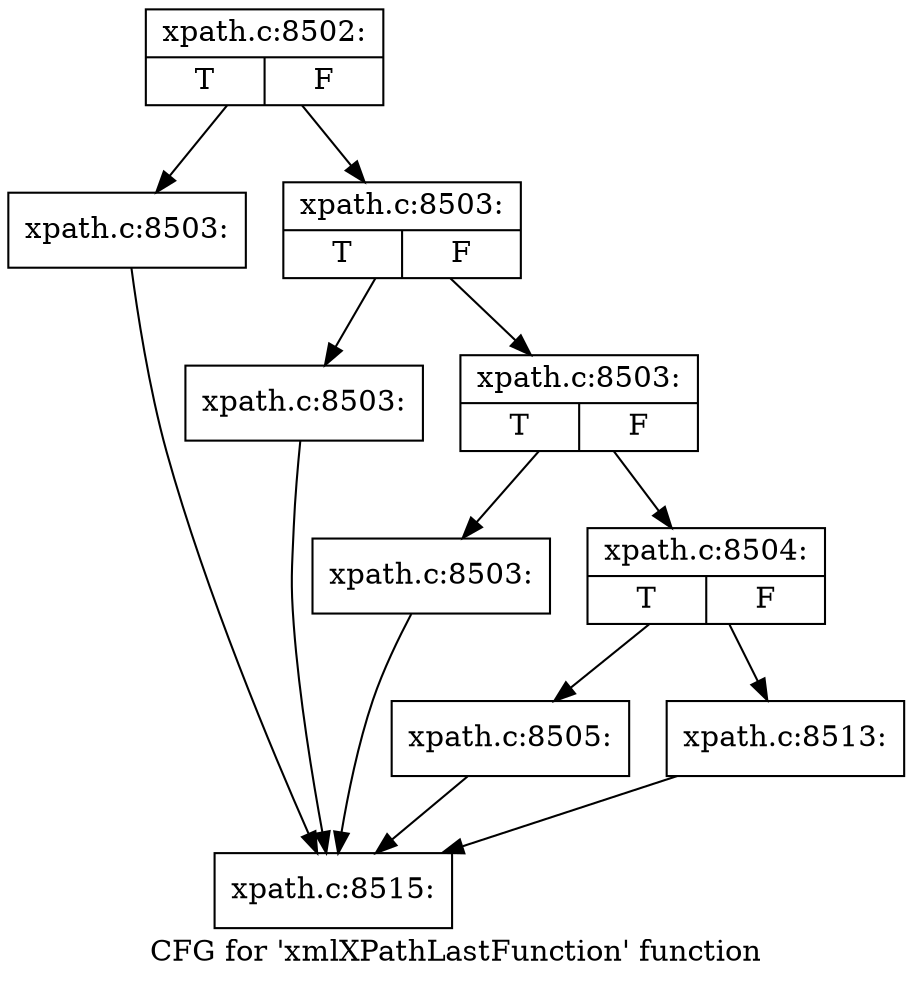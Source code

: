digraph "CFG for 'xmlXPathLastFunction' function" {
	label="CFG for 'xmlXPathLastFunction' function";

	Node0x55e6b2785190 [shape=record,label="{xpath.c:8502:|{<s0>T|<s1>F}}"];
	Node0x55e6b2785190 -> Node0x55e6b2785dc0;
	Node0x55e6b2785190 -> Node0x55e6b278abc0;
	Node0x55e6b2785dc0 [shape=record,label="{xpath.c:8503:}"];
	Node0x55e6b2785dc0 -> Node0x55e6b278b800;
	Node0x55e6b278abc0 [shape=record,label="{xpath.c:8503:|{<s0>T|<s1>F}}"];
	Node0x55e6b278abc0 -> Node0x55e6b278ae50;
	Node0x55e6b278abc0 -> Node0x55e6b278aea0;
	Node0x55e6b278ae50 [shape=record,label="{xpath.c:8503:}"];
	Node0x55e6b278ae50 -> Node0x55e6b278b800;
	Node0x55e6b278aea0 [shape=record,label="{xpath.c:8503:|{<s0>T|<s1>F}}"];
	Node0x55e6b278aea0 -> Node0x55e6b278b200;
	Node0x55e6b278aea0 -> Node0x55e6b278b250;
	Node0x55e6b278b200 [shape=record,label="{xpath.c:8503:}"];
	Node0x55e6b278b200 -> Node0x55e6b278b800;
	Node0x55e6b278b250 [shape=record,label="{xpath.c:8504:|{<s0>T|<s1>F}}"];
	Node0x55e6b278b250 -> Node0x55e6b278b7b0;
	Node0x55e6b278b250 -> Node0x55e6b278b850;
	Node0x55e6b278b7b0 [shape=record,label="{xpath.c:8505:}"];
	Node0x55e6b278b7b0 -> Node0x55e6b278b800;
	Node0x55e6b278b850 [shape=record,label="{xpath.c:8513:}"];
	Node0x55e6b278b850 -> Node0x55e6b278b800;
	Node0x55e6b278b800 [shape=record,label="{xpath.c:8515:}"];
}
